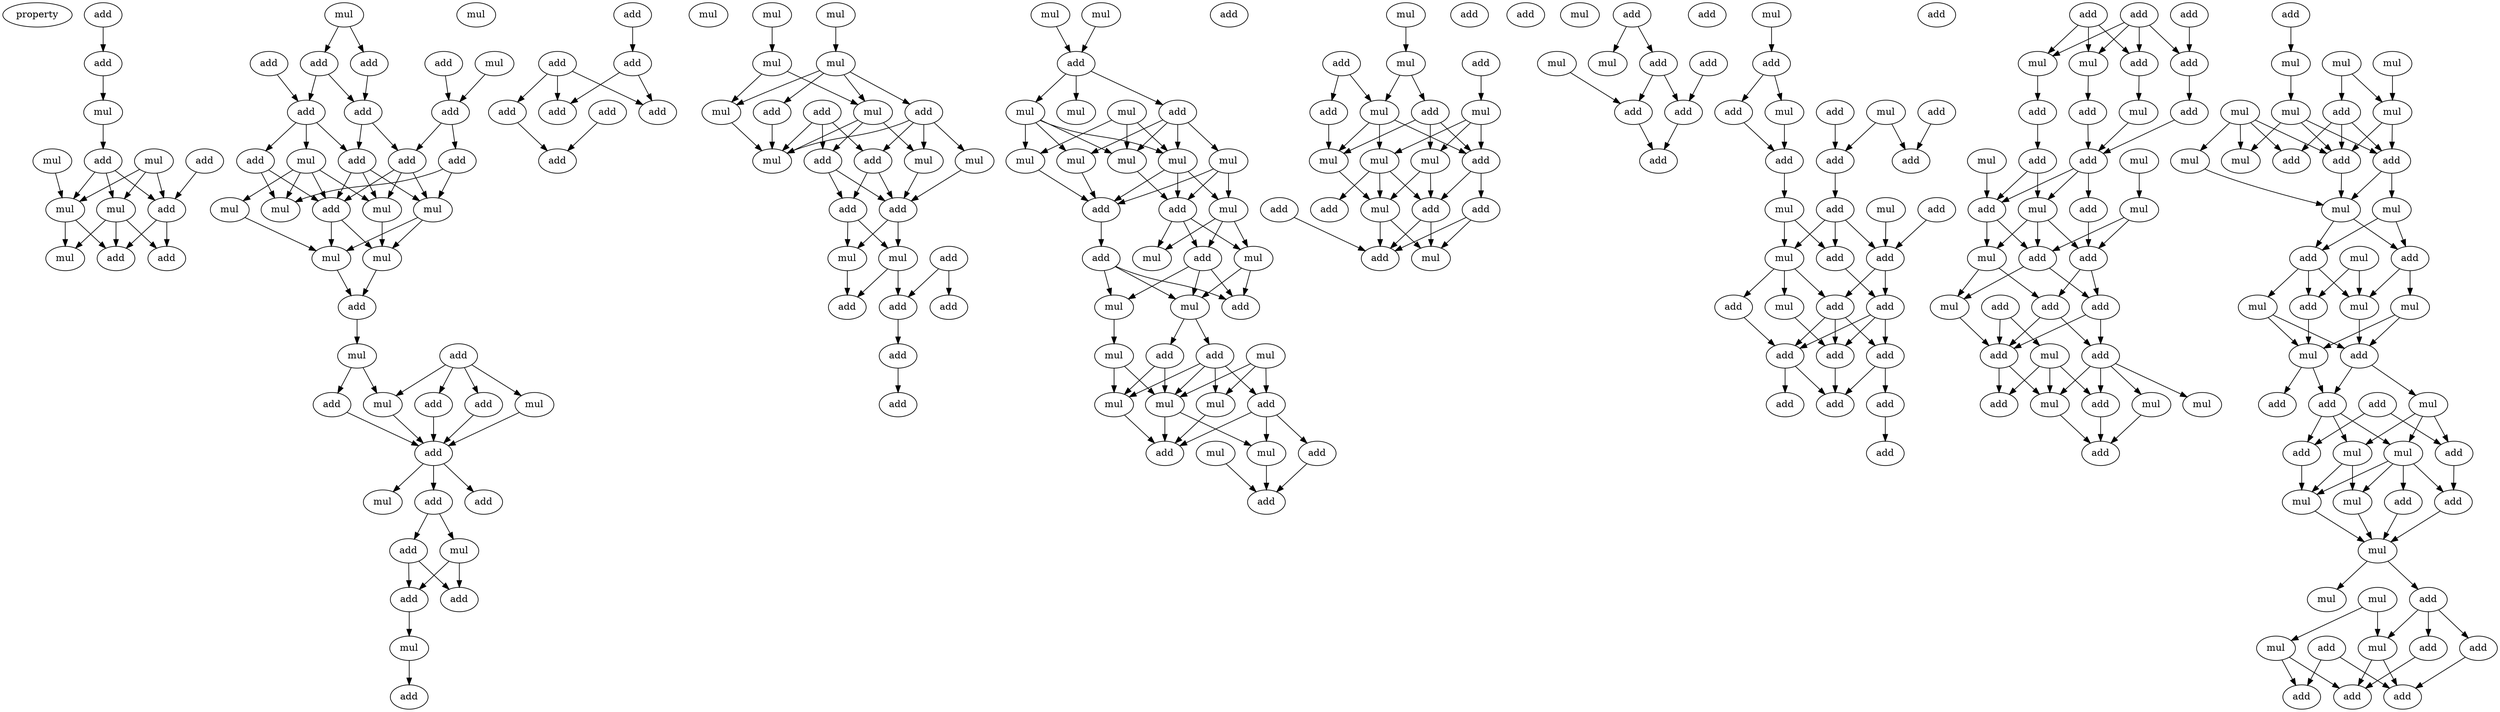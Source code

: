 digraph {
    node [fontcolor=black]
    property [mul=2,lf=1.3]
    0 [ label = add ];
    1 [ label = add ];
    2 [ label = mul ];
    3 [ label = add ];
    4 [ label = mul ];
    5 [ label = add ];
    6 [ label = mul ];
    7 [ label = mul ];
    8 [ label = add ];
    9 [ label = mul ];
    10 [ label = add ];
    11 [ label = mul ];
    12 [ label = add ];
    13 [ label = mul ];
    14 [ label = add ];
    15 [ label = add ];
    16 [ label = add ];
    17 [ label = add ];
    18 [ label = mul ];
    19 [ label = add ];
    20 [ label = add ];
    21 [ label = add ];
    22 [ label = mul ];
    23 [ label = add ];
    24 [ label = add ];
    25 [ label = add ];
    26 [ label = add ];
    27 [ label = add ];
    28 [ label = mul ];
    29 [ label = mul ];
    30 [ label = mul ];
    31 [ label = mul ];
    32 [ label = mul ];
    33 [ label = mul ];
    34 [ label = mul ];
    35 [ label = add ];
    36 [ label = mul ];
    37 [ label = add ];
    38 [ label = mul ];
    39 [ label = add ];
    40 [ label = add ];
    41 [ label = add ];
    42 [ label = mul ];
    43 [ label = add ];
    44 [ label = mul ];
    45 [ label = add ];
    46 [ label = add ];
    47 [ label = add ];
    48 [ label = mul ];
    49 [ label = add ];
    50 [ label = add ];
    51 [ label = mul ];
    52 [ label = add ];
    53 [ label = add ];
    54 [ label = add ];
    55 [ label = add ];
    56 [ label = add ];
    57 [ label = add ];
    58 [ label = add ];
    59 [ label = add ];
    60 [ label = mul ];
    61 [ label = add ];
    62 [ label = mul ];
    63 [ label = mul ];
    64 [ label = mul ];
    65 [ label = mul ];
    66 [ label = mul ];
    67 [ label = mul ];
    68 [ label = add ];
    69 [ label = add ];
    70 [ label = add ];
    71 [ label = add ];
    72 [ label = add ];
    73 [ label = mul ];
    74 [ label = mul ];
    75 [ label = mul ];
    76 [ label = add ];
    77 [ label = add ];
    78 [ label = mul ];
    79 [ label = add ];
    80 [ label = mul ];
    81 [ label = add ];
    82 [ label = add ];
    83 [ label = add ];
    84 [ label = add ];
    85 [ label = mul ];
    86 [ label = mul ];
    87 [ label = add ];
    88 [ label = add ];
    89 [ label = mul ];
    90 [ label = mul ];
    91 [ label = mul ];
    92 [ label = add ];
    93 [ label = mul ];
    94 [ label = mul ];
    95 [ label = mul ];
    96 [ label = mul ];
    97 [ label = mul ];
    98 [ label = mul ];
    99 [ label = add ];
    100 [ label = add ];
    101 [ label = add ];
    102 [ label = mul ];
    103 [ label = add ];
    104 [ label = mul ];
    105 [ label = add ];
    106 [ label = mul ];
    107 [ label = mul ];
    108 [ label = mul ];
    109 [ label = mul ];
    110 [ label = add ];
    111 [ label = add ];
    112 [ label = mul ];
    113 [ label = mul ];
    114 [ label = mul ];
    115 [ label = add ];
    116 [ label = add ];
    117 [ label = mul ];
    118 [ label = mul ];
    119 [ label = add ];
    120 [ label = add ];
    121 [ label = add ];
    122 [ label = mul ];
    123 [ label = mul ];
    124 [ label = add ];
    125 [ label = add ];
    126 [ label = add ];
    127 [ label = mul ];
    128 [ label = mul ];
    129 [ label = add ];
    130 [ label = mul ];
    131 [ label = mul ];
    132 [ label = mul ];
    133 [ label = add ];
    134 [ label = add ];
    135 [ label = mul ];
    136 [ label = add ];
    137 [ label = add ];
    138 [ label = add ];
    139 [ label = add ];
    140 [ label = mul ];
    141 [ label = add ];
    142 [ label = add ];
    143 [ label = mul ];
    144 [ label = add ];
    145 [ label = add ];
    146 [ label = add ];
    147 [ label = mul ];
    148 [ label = add ];
    149 [ label = mul ];
    150 [ label = add ];
    151 [ label = add ];
    152 [ label = add ];
    153 [ label = mul ];
    154 [ label = add ];
    155 [ label = add ];
    156 [ label = add ];
    157 [ label = mul ];
    158 [ label = add ];
    159 [ label = mul ];
    160 [ label = add ];
    161 [ label = add ];
    162 [ label = add ];
    163 [ label = add ];
    164 [ label = mul ];
    165 [ label = mul ];
    166 [ label = add ];
    167 [ label = add ];
    168 [ label = mul ];
    169 [ label = add ];
    170 [ label = add ];
    171 [ label = add ];
    172 [ label = mul ];
    173 [ label = add ];
    174 [ label = add ];
    175 [ label = add ];
    176 [ label = add ];
    177 [ label = add ];
    178 [ label = add ];
    179 [ label = add ];
    180 [ label = add ];
    181 [ label = add ];
    182 [ label = add ];
    183 [ label = add ];
    184 [ label = add ];
    185 [ label = add ];
    186 [ label = mul ];
    187 [ label = mul ];
    188 [ label = add ];
    189 [ label = add ];
    190 [ label = mul ];
    191 [ label = add ];
    192 [ label = add ];
    193 [ label = add ];
    194 [ label = mul ];
    195 [ label = add ];
    196 [ label = mul ];
    197 [ label = mul ];
    198 [ label = add ];
    199 [ label = mul ];
    200 [ label = add ];
    201 [ label = add ];
    202 [ label = add ];
    203 [ label = mul ];
    204 [ label = add ];
    205 [ label = mul ];
    206 [ label = add ];
    207 [ label = add ];
    208 [ label = mul ];
    209 [ label = add ];
    210 [ label = add ];
    211 [ label = mul ];
    212 [ label = add ];
    213 [ label = mul ];
    214 [ label = mul ];
    215 [ label = add ];
    216 [ label = add ];
    217 [ label = add ];
    218 [ label = mul ];
    219 [ label = mul ];
    220 [ label = mul ];
    221 [ label = mul ];
    222 [ label = add ];
    223 [ label = mul ];
    224 [ label = mul ];
    225 [ label = mul ];
    226 [ label = mul ];
    227 [ label = add ];
    228 [ label = add ];
    229 [ label = add ];
    230 [ label = mul ];
    231 [ label = mul ];
    232 [ label = add ];
    233 [ label = mul ];
    234 [ label = add ];
    235 [ label = mul ];
    236 [ label = mul ];
    237 [ label = add ];
    238 [ label = mul ];
    239 [ label = mul ];
    240 [ label = add ];
    241 [ label = add ];
    242 [ label = add ];
    243 [ label = mul ];
    244 [ label = add ];
    245 [ label = mul ];
    246 [ label = mul ];
    247 [ label = add ];
    248 [ label = add ];
    249 [ label = mul ];
    250 [ label = add ];
    251 [ label = mul ];
    252 [ label = add ];
    253 [ label = mul ];
    254 [ label = mul ];
    255 [ label = mul ];
    256 [ label = add ];
    257 [ label = mul ];
    258 [ label = mul ];
    259 [ label = add ];
    260 [ label = add ];
    261 [ label = add ];
    262 [ label = add ];
    263 [ label = add ];
    264 [ label = add ];
    0 -> 1 [ name = 0 ];
    1 -> 2 [ name = 1 ];
    2 -> 3 [ name = 2 ];
    3 -> 7 [ name = 3 ];
    3 -> 8 [ name = 4 ];
    3 -> 9 [ name = 5 ];
    4 -> 7 [ name = 6 ];
    4 -> 8 [ name = 7 ];
    4 -> 9 [ name = 8 ];
    5 -> 8 [ name = 9 ];
    6 -> 9 [ name = 10 ];
    7 -> 10 [ name = 11 ];
    7 -> 11 [ name = 12 ];
    7 -> 12 [ name = 13 ];
    8 -> 10 [ name = 14 ];
    8 -> 12 [ name = 15 ];
    9 -> 10 [ name = 16 ];
    9 -> 11 [ name = 17 ];
    13 -> 16 [ name = 18 ];
    13 -> 17 [ name = 19 ];
    14 -> 20 [ name = 20 ];
    15 -> 21 [ name = 21 ];
    16 -> 19 [ name = 22 ];
    17 -> 19 [ name = 23 ];
    17 -> 20 [ name = 24 ];
    18 -> 21 [ name = 25 ];
    19 -> 25 [ name = 26 ];
    19 -> 26 [ name = 27 ];
    20 -> 22 [ name = 28 ];
    20 -> 24 [ name = 29 ];
    20 -> 26 [ name = 30 ];
    21 -> 23 [ name = 31 ];
    21 -> 25 [ name = 32 ];
    22 -> 27 [ name = 33 ];
    22 -> 28 [ name = 34 ];
    22 -> 29 [ name = 35 ];
    22 -> 30 [ name = 36 ];
    23 -> 30 [ name = 37 ];
    23 -> 31 [ name = 38 ];
    24 -> 27 [ name = 39 ];
    24 -> 30 [ name = 40 ];
    25 -> 27 [ name = 41 ];
    25 -> 28 [ name = 42 ];
    25 -> 31 [ name = 43 ];
    26 -> 27 [ name = 44 ];
    26 -> 28 [ name = 45 ];
    26 -> 31 [ name = 46 ];
    27 -> 32 [ name = 47 ];
    27 -> 33 [ name = 48 ];
    28 -> 33 [ name = 49 ];
    29 -> 32 [ name = 50 ];
    31 -> 32 [ name = 51 ];
    31 -> 33 [ name = 52 ];
    32 -> 35 [ name = 53 ];
    33 -> 35 [ name = 54 ];
    35 -> 36 [ name = 55 ];
    36 -> 38 [ name = 56 ];
    36 -> 40 [ name = 57 ];
    37 -> 38 [ name = 58 ];
    37 -> 39 [ name = 59 ];
    37 -> 41 [ name = 60 ];
    37 -> 42 [ name = 61 ];
    38 -> 43 [ name = 62 ];
    39 -> 43 [ name = 63 ];
    40 -> 43 [ name = 64 ];
    41 -> 43 [ name = 65 ];
    42 -> 43 [ name = 66 ];
    43 -> 44 [ name = 67 ];
    43 -> 45 [ name = 68 ];
    43 -> 46 [ name = 69 ];
    45 -> 47 [ name = 70 ];
    45 -> 48 [ name = 71 ];
    47 -> 49 [ name = 72 ];
    47 -> 50 [ name = 73 ];
    48 -> 49 [ name = 74 ];
    48 -> 50 [ name = 75 ];
    49 -> 51 [ name = 76 ];
    51 -> 52 [ name = 77 ];
    53 -> 55 [ name = 78 ];
    54 -> 56 [ name = 79 ];
    54 -> 57 [ name = 80 ];
    54 -> 59 [ name = 81 ];
    55 -> 57 [ name = 82 ];
    55 -> 59 [ name = 83 ];
    56 -> 61 [ name = 84 ];
    58 -> 61 [ name = 85 ];
    62 -> 64 [ name = 86 ];
    63 -> 65 [ name = 87 ];
    64 -> 66 [ name = 88 ];
    64 -> 67 [ name = 89 ];
    65 -> 66 [ name = 90 ];
    65 -> 67 [ name = 91 ];
    65 -> 68 [ name = 92 ];
    65 -> 70 [ name = 93 ];
    66 -> 75 [ name = 94 ];
    67 -> 72 [ name = 95 ];
    67 -> 73 [ name = 96 ];
    67 -> 75 [ name = 97 ];
    68 -> 75 [ name = 98 ];
    69 -> 71 [ name = 99 ];
    69 -> 72 [ name = 100 ];
    69 -> 75 [ name = 101 ];
    70 -> 71 [ name = 102 ];
    70 -> 73 [ name = 103 ];
    70 -> 74 [ name = 104 ];
    70 -> 75 [ name = 105 ];
    71 -> 76 [ name = 106 ];
    71 -> 77 [ name = 107 ];
    72 -> 76 [ name = 108 ];
    72 -> 77 [ name = 109 ];
    73 -> 76 [ name = 110 ];
    74 -> 76 [ name = 111 ];
    76 -> 78 [ name = 112 ];
    76 -> 80 [ name = 113 ];
    77 -> 78 [ name = 114 ];
    77 -> 80 [ name = 115 ];
    78 -> 82 [ name = 116 ];
    79 -> 81 [ name = 117 ];
    79 -> 83 [ name = 118 ];
    80 -> 82 [ name = 119 ];
    80 -> 83 [ name = 120 ];
    83 -> 84 [ name = 121 ];
    84 -> 87 [ name = 122 ];
    85 -> 88 [ name = 123 ];
    86 -> 88 [ name = 124 ];
    88 -> 89 [ name = 125 ];
    88 -> 90 [ name = 126 ];
    88 -> 92 [ name = 127 ];
    90 -> 93 [ name = 128 ];
    90 -> 94 [ name = 129 ];
    90 -> 95 [ name = 130 ];
    90 -> 97 [ name = 131 ];
    91 -> 93 [ name = 132 ];
    91 -> 94 [ name = 133 ];
    91 -> 97 [ name = 134 ];
    92 -> 94 [ name = 135 ];
    92 -> 95 [ name = 136 ];
    92 -> 96 [ name = 137 ];
    92 -> 97 [ name = 138 ];
    93 -> 100 [ name = 139 ];
    94 -> 99 [ name = 140 ];
    95 -> 100 [ name = 141 ];
    96 -> 98 [ name = 142 ];
    96 -> 99 [ name = 143 ];
    96 -> 100 [ name = 144 ];
    97 -> 98 [ name = 145 ];
    97 -> 99 [ name = 146 ];
    97 -> 100 [ name = 147 ];
    98 -> 101 [ name = 148 ];
    98 -> 102 [ name = 149 ];
    98 -> 104 [ name = 150 ];
    99 -> 101 [ name = 151 ];
    99 -> 102 [ name = 152 ];
    99 -> 104 [ name = 153 ];
    100 -> 103 [ name = 154 ];
    101 -> 105 [ name = 155 ];
    101 -> 106 [ name = 156 ];
    101 -> 107 [ name = 157 ];
    103 -> 105 [ name = 158 ];
    103 -> 106 [ name = 159 ];
    103 -> 107 [ name = 160 ];
    104 -> 105 [ name = 161 ];
    104 -> 106 [ name = 162 ];
    106 -> 110 [ name = 163 ];
    106 -> 111 [ name = 164 ];
    107 -> 108 [ name = 165 ];
    108 -> 113 [ name = 166 ];
    108 -> 114 [ name = 167 ];
    109 -> 112 [ name = 168 ];
    109 -> 113 [ name = 169 ];
    109 -> 116 [ name = 170 ];
    110 -> 112 [ name = 171 ];
    110 -> 113 [ name = 172 ];
    110 -> 114 [ name = 173 ];
    110 -> 116 [ name = 174 ];
    111 -> 113 [ name = 175 ];
    111 -> 114 [ name = 176 ];
    112 -> 120 [ name = 177 ];
    113 -> 118 [ name = 178 ];
    113 -> 120 [ name = 179 ];
    114 -> 120 [ name = 180 ];
    116 -> 118 [ name = 181 ];
    116 -> 119 [ name = 182 ];
    116 -> 120 [ name = 183 ];
    117 -> 121 [ name = 184 ];
    118 -> 121 [ name = 185 ];
    119 -> 121 [ name = 186 ];
    122 -> 123 [ name = 187 ];
    123 -> 126 [ name = 188 ];
    123 -> 127 [ name = 189 ];
    124 -> 128 [ name = 190 ];
    125 -> 127 [ name = 191 ];
    125 -> 129 [ name = 192 ];
    126 -> 130 [ name = 193 ];
    126 -> 132 [ name = 194 ];
    126 -> 133 [ name = 195 ];
    127 -> 130 [ name = 196 ];
    127 -> 131 [ name = 197 ];
    127 -> 133 [ name = 198 ];
    128 -> 131 [ name = 199 ];
    128 -> 132 [ name = 200 ];
    128 -> 133 [ name = 201 ];
    129 -> 130 [ name = 202 ];
    130 -> 135 [ name = 203 ];
    131 -> 134 [ name = 204 ];
    131 -> 135 [ name = 205 ];
    131 -> 136 [ name = 206 ];
    132 -> 135 [ name = 207 ];
    132 -> 136 [ name = 208 ];
    133 -> 136 [ name = 209 ];
    133 -> 138 [ name = 210 ];
    135 -> 139 [ name = 211 ];
    135 -> 140 [ name = 212 ];
    136 -> 139 [ name = 213 ];
    136 -> 140 [ name = 214 ];
    137 -> 139 [ name = 215 ];
    138 -> 139 [ name = 216 ];
    138 -> 140 [ name = 217 ];
    144 -> 146 [ name = 218 ];
    144 -> 147 [ name = 219 ];
    146 -> 150 [ name = 220 ];
    146 -> 151 [ name = 221 ];
    148 -> 151 [ name = 222 ];
    149 -> 150 [ name = 223 ];
    150 -> 152 [ name = 224 ];
    151 -> 152 [ name = 225 ];
    153 -> 155 [ name = 226 ];
    155 -> 156 [ name = 227 ];
    155 -> 159 [ name = 228 ];
    156 -> 161 [ name = 229 ];
    157 -> 162 [ name = 230 ];
    157 -> 163 [ name = 231 ];
    158 -> 163 [ name = 232 ];
    159 -> 161 [ name = 233 ];
    160 -> 162 [ name = 234 ];
    161 -> 165 [ name = 235 ];
    163 -> 167 [ name = 236 ];
    164 -> 170 [ name = 237 ];
    165 -> 168 [ name = 238 ];
    165 -> 169 [ name = 239 ];
    166 -> 170 [ name = 240 ];
    167 -> 168 [ name = 241 ];
    167 -> 169 [ name = 242 ];
    167 -> 170 [ name = 243 ];
    168 -> 171 [ name = 244 ];
    168 -> 172 [ name = 245 ];
    168 -> 174 [ name = 246 ];
    169 -> 173 [ name = 247 ];
    170 -> 173 [ name = 248 ];
    170 -> 174 [ name = 249 ];
    171 -> 176 [ name = 250 ];
    172 -> 177 [ name = 251 ];
    173 -> 175 [ name = 252 ];
    173 -> 176 [ name = 253 ];
    173 -> 177 [ name = 254 ];
    174 -> 175 [ name = 255 ];
    174 -> 176 [ name = 256 ];
    174 -> 177 [ name = 257 ];
    175 -> 178 [ name = 258 ];
    175 -> 179 [ name = 259 ];
    176 -> 178 [ name = 260 ];
    176 -> 180 [ name = 261 ];
    177 -> 178 [ name = 262 ];
    179 -> 181 [ name = 263 ];
    182 -> 185 [ name = 264 ];
    182 -> 186 [ name = 265 ];
    182 -> 187 [ name = 266 ];
    182 -> 188 [ name = 267 ];
    183 -> 185 [ name = 268 ];
    183 -> 186 [ name = 269 ];
    183 -> 187 [ name = 270 ];
    184 -> 188 [ name = 271 ];
    185 -> 190 [ name = 272 ];
    186 -> 191 [ name = 273 ];
    187 -> 189 [ name = 274 ];
    188 -> 192 [ name = 275 ];
    189 -> 195 [ name = 276 ];
    190 -> 193 [ name = 277 ];
    191 -> 193 [ name = 278 ];
    192 -> 193 [ name = 279 ];
    193 -> 198 [ name = 280 ];
    193 -> 199 [ name = 281 ];
    193 -> 200 [ name = 282 ];
    194 -> 198 [ name = 283 ];
    195 -> 198 [ name = 284 ];
    195 -> 199 [ name = 285 ];
    196 -> 197 [ name = 286 ];
    197 -> 201 [ name = 287 ];
    197 -> 202 [ name = 288 ];
    198 -> 202 [ name = 289 ];
    198 -> 203 [ name = 290 ];
    199 -> 201 [ name = 291 ];
    199 -> 202 [ name = 292 ];
    199 -> 203 [ name = 293 ];
    200 -> 201 [ name = 294 ];
    201 -> 206 [ name = 295 ];
    201 -> 207 [ name = 296 ];
    202 -> 205 [ name = 297 ];
    202 -> 206 [ name = 298 ];
    203 -> 205 [ name = 299 ];
    203 -> 207 [ name = 300 ];
    204 -> 208 [ name = 301 ];
    204 -> 210 [ name = 302 ];
    205 -> 210 [ name = 303 ];
    206 -> 209 [ name = 304 ];
    206 -> 210 [ name = 305 ];
    207 -> 209 [ name = 306 ];
    207 -> 210 [ name = 307 ];
    208 -> 212 [ name = 308 ];
    208 -> 214 [ name = 309 ];
    208 -> 215 [ name = 310 ];
    209 -> 211 [ name = 311 ];
    209 -> 212 [ name = 312 ];
    209 -> 213 [ name = 313 ];
    209 -> 214 [ name = 314 ];
    210 -> 214 [ name = 315 ];
    210 -> 215 [ name = 316 ];
    212 -> 216 [ name = 317 ];
    213 -> 216 [ name = 318 ];
    214 -> 216 [ name = 319 ];
    217 -> 220 [ name = 320 ];
    218 -> 224 [ name = 321 ];
    219 -> 222 [ name = 322 ];
    219 -> 224 [ name = 323 ];
    220 -> 223 [ name = 324 ];
    221 -> 225 [ name = 325 ];
    221 -> 226 [ name = 326 ];
    221 -> 228 [ name = 327 ];
    221 -> 229 [ name = 328 ];
    222 -> 227 [ name = 329 ];
    222 -> 228 [ name = 330 ];
    222 -> 229 [ name = 331 ];
    223 -> 226 [ name = 332 ];
    223 -> 227 [ name = 333 ];
    223 -> 229 [ name = 334 ];
    224 -> 227 [ name = 335 ];
    224 -> 229 [ name = 336 ];
    225 -> 230 [ name = 337 ];
    227 -> 230 [ name = 338 ];
    227 -> 231 [ name = 339 ];
    229 -> 230 [ name = 340 ];
    230 -> 232 [ name = 341 ];
    230 -> 234 [ name = 342 ];
    231 -> 232 [ name = 343 ];
    231 -> 234 [ name = 344 ];
    232 -> 235 [ name = 345 ];
    232 -> 236 [ name = 346 ];
    232 -> 237 [ name = 347 ];
    233 -> 235 [ name = 348 ];
    233 -> 237 [ name = 349 ];
    234 -> 235 [ name = 350 ];
    234 -> 238 [ name = 351 ];
    235 -> 240 [ name = 352 ];
    236 -> 239 [ name = 353 ];
    236 -> 240 [ name = 354 ];
    237 -> 239 [ name = 355 ];
    238 -> 239 [ name = 356 ];
    238 -> 240 [ name = 357 ];
    239 -> 241 [ name = 358 ];
    239 -> 242 [ name = 359 ];
    240 -> 242 [ name = 360 ];
    240 -> 243 [ name = 361 ];
    242 -> 245 [ name = 362 ];
    242 -> 246 [ name = 363 ];
    242 -> 248 [ name = 364 ];
    243 -> 245 [ name = 365 ];
    243 -> 246 [ name = 366 ];
    243 -> 247 [ name = 367 ];
    244 -> 247 [ name = 368 ];
    244 -> 248 [ name = 369 ];
    245 -> 249 [ name = 370 ];
    245 -> 250 [ name = 371 ];
    245 -> 251 [ name = 372 ];
    245 -> 252 [ name = 373 ];
    246 -> 249 [ name = 374 ];
    246 -> 251 [ name = 375 ];
    247 -> 250 [ name = 376 ];
    248 -> 251 [ name = 377 ];
    249 -> 253 [ name = 378 ];
    250 -> 253 [ name = 379 ];
    251 -> 253 [ name = 380 ];
    252 -> 253 [ name = 381 ];
    253 -> 254 [ name = 382 ];
    253 -> 256 [ name = 383 ];
    255 -> 257 [ name = 384 ];
    255 -> 258 [ name = 385 ];
    256 -> 257 [ name = 386 ];
    256 -> 259 [ name = 387 ];
    256 -> 261 [ name = 388 ];
    257 -> 263 [ name = 389 ];
    257 -> 264 [ name = 390 ];
    258 -> 262 [ name = 391 ];
    258 -> 264 [ name = 392 ];
    259 -> 263 [ name = 393 ];
    260 -> 262 [ name = 394 ];
    260 -> 263 [ name = 395 ];
    261 -> 264 [ name = 396 ];
}
